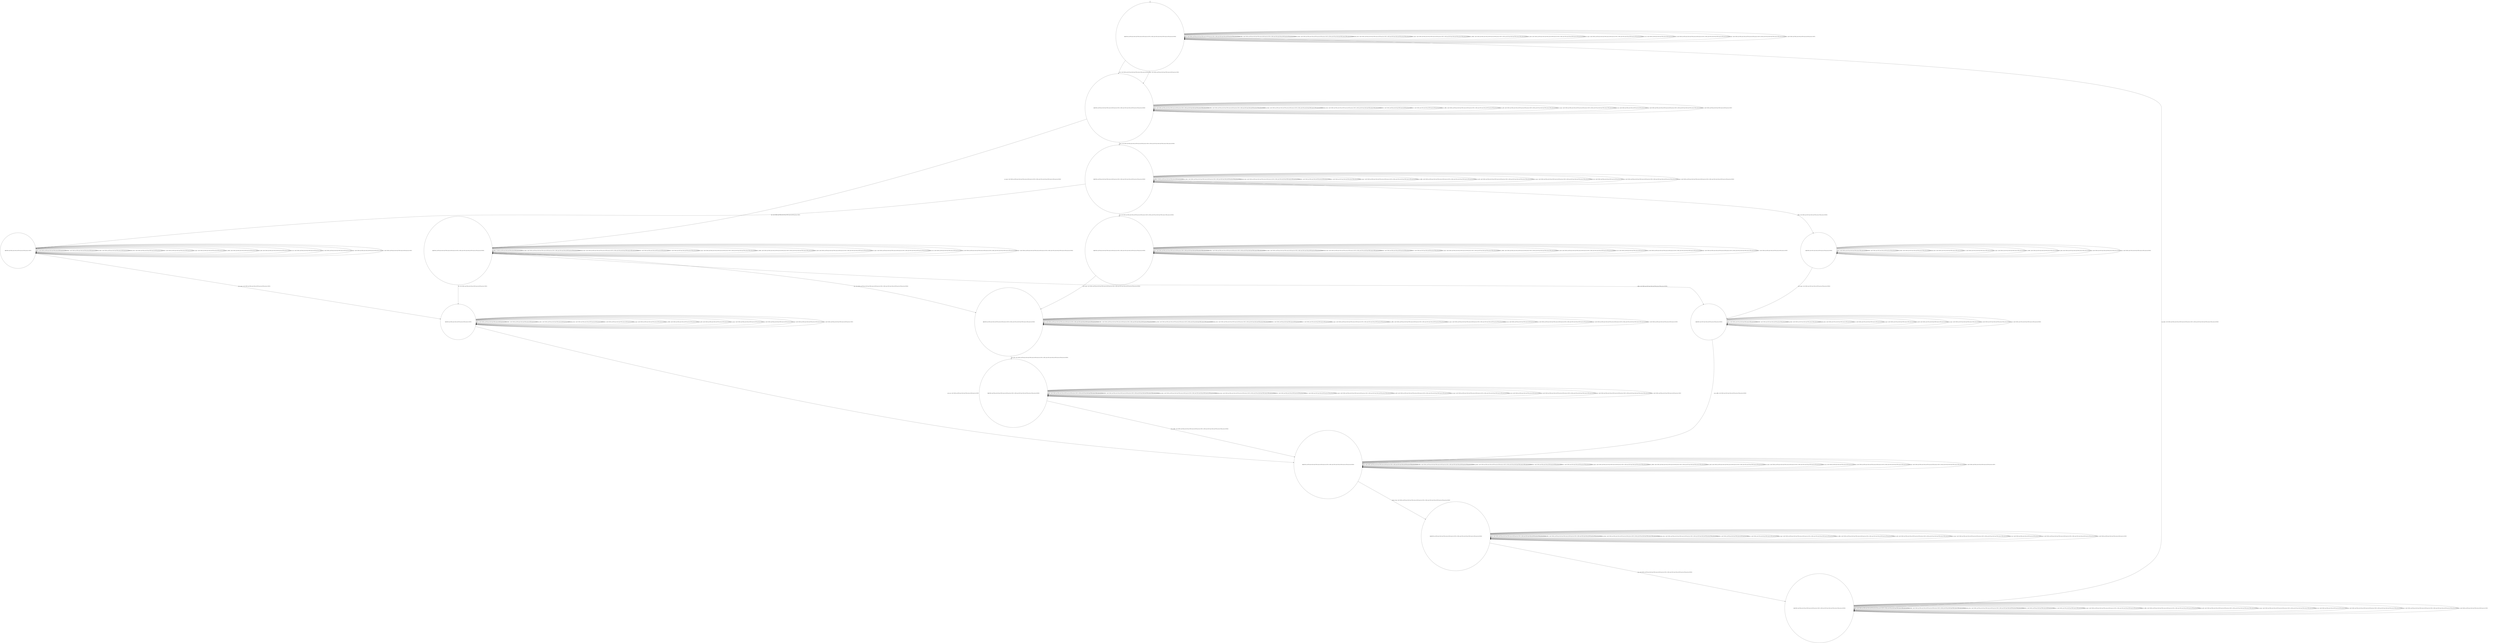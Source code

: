 digraph g {
	edge [lblstyle="above, sloped"];
	s0 [shape="circle" label="0@[((DOL and TEA and CAP and TON and not EUR and not COF) or (DOL and COF and CAP and TON and not TEA and not EUR))]"];
	s1 [shape="circle" label="1@[((DOL and TEA and CAP and TON and not EUR and not COF) or (DOL and COF and CAP and TON and not TEA and not EUR))]"];
	s2 [shape="circle" label="2@[((DOL and TEA and CAP and TON and not EUR and not COF) or (DOL and COF and CAP and TON and not TEA and not EUR))]"];
	s3 [shape="circle" label="3@[((DOL and TEA and CAP and TON and not EUR and not COF) or (DOL and COF and CAP and TON and not TEA and not EUR))]"];
	s4 [shape="circle" label="4@[((DOL and TEA and CAP and TON and not EUR and not COF) or (DOL and COF and CAP and TON and not TEA and not EUR))]"];
	s5 [shape="circle" label="5@[((DOL and TEA and CAP and TON and not EUR and not COF))]"];
	s6 [shape="circle" label="6@[((DOL and TEA and CAP and TON and not EUR and not COF) or (DOL and COF and CAP and TON and not TEA and not EUR))]"];
	s7 [shape="circle" label="7@[((DOL and TEA and CAP and TON and not EUR and not COF))]"];
	s8 [shape="circle" label="8@[((DOL and TEA and CAP and TON and not EUR and not COF) or (DOL and COF and CAP and TON and not TEA and not EUR))]"];
	s9 [shape="circle" label="9@[((DOL and TEA and CAP and TON and not EUR and not COF) or (DOL and COF and CAP and TON and not TEA and not EUR))]"];
	s10 [shape="circle" label="10@[((DOL and TEA and CAP and TON and not EUR and not COF) or (DOL and COF and CAP and TON and not TEA and not EUR))]"];
	s11 [shape="circle" label="11@[((DOL and TEA and CAP and TON and not EUR and not COF) or (DOL and COF and CAP and TON and not TEA and not EUR))]"];
	s12 [shape="circle" label="12@[((DOL and COF and CAP and TON and not TEA and not EUR))]"];
	s13 [shape="circle" label="13@[((DOL and COF and CAP and TON and not TEA and not EUR))]"];
	s0 -> s0 [label="cap / nok() [((DOL and TEA and CAP and TON and not EUR and not COF) or (DOL and COF and CAP and TON and not TEA and not EUR))]"];
	s0 -> s0 [label="coffee / nok() [((DOL and TEA and CAP and TON and not EUR and not COF) or (DOL and COF and CAP and TON and not TEA and not EUR))]"];
	s0 -> s0 [label="cup_taken / nok() [((DOL and TEA and CAP and TON and not EUR and not COF) or (DOL and COF and CAP and TON and not TEA and not EUR))]"];
	s0 -> s0 [label="display_done / nok() [((DOL and TEA and CAP and TON and not EUR and not COF) or (DOL and COF and CAP and TON and not TEA and not EUR))]"];
	s0 -> s1 [label="dollar / ok() [((DOL and TEA and CAP and TON and not EUR and not COF))]"];
	s0 -> s1 [label="euro / ok() [((DOL and COF and CAP and TON and not TEA and not EUR))]"];
	s0 -> s0 [label="no_sugar / nok() [((DOL and TEA and CAP and TON and not EUR and not COF) or (DOL and COF and CAP and TON and not TEA and not EUR))]"];
	s0 -> s0 [label="pour_coffee / nok() [((DOL and TEA and CAP and TON and not EUR and not COF) or (DOL and COF and CAP and TON and not TEA and not EUR))]"];
	s0 -> s0 [label="pour_milk / nok() [((DOL and TEA and CAP and TON and not EUR and not COF) or (DOL and COF and CAP and TON and not TEA and not EUR))]"];
	s0 -> s0 [label="pour_sugar / nok() [((DOL and TEA and CAP and TON and not EUR and not COF) or (DOL and COF and CAP and TON and not TEA and not EUR))]"];
	s0 -> s0 [label="pour_tea / nok() [((DOL and TEA and CAP and TON and not EUR and not COF))]"];
	s0 -> s0 [label="ring / nok() [((DOL and TEA and CAP and TON and not EUR and not COF) or (DOL and COF and CAP and TON and not TEA and not EUR))]"];
	s0 -> s0 [label="sugar / nok() [((DOL and TEA and CAP and TON and not EUR and not COF) or (DOL and COF and CAP and TON and not TEA and not EUR))]"];
	s0 -> s0 [label="tea / nok() [((DOL and TEA and CAP and TON and not EUR and not COF))]"];
	s1 -> s1 [label="cap / nok() [((DOL and TEA and CAP and TON and not EUR and not COF) or (DOL and COF and CAP and TON and not TEA and not EUR))]"];
	s1 -> s1 [label="coffee / nok() [((DOL and TEA and CAP and TON and not EUR and not COF) or (DOL and COF and CAP and TON and not TEA and not EUR))]"];
	s1 -> s1 [label="cup_taken / nok() [((DOL and TEA and CAP and TON and not EUR and not COF) or (DOL and COF and CAP and TON and not TEA and not EUR))]"];
	s1 -> s1 [label="display_done / nok() [((DOL and TEA and CAP and TON and not EUR and not COF) or (DOL and COF and CAP and TON and not TEA and not EUR))]"];
	s1 -> s1 [label="dollar / nok() [((DOL and TEA and CAP and TON and not EUR and not COF))]"];
	s1 -> s1 [label="euro / nok() [((DOL and COF and CAP and TON and not TEA and not EUR))]"];
	s1 -> s2 [label="no_sugar / ok() [((DOL and TEA and CAP and TON and not EUR and not COF) or (DOL and COF and CAP and TON and not TEA and not EUR))]"];
	s1 -> s1 [label="pour_coffee / nok() [((DOL and TEA and CAP and TON and not EUR and not COF) or (DOL and COF and CAP and TON and not TEA and not EUR))]"];
	s1 -> s1 [label="pour_milk / nok() [((DOL and TEA and CAP and TON and not EUR and not COF) or (DOL and COF and CAP and TON and not TEA and not EUR))]"];
	s1 -> s1 [label="pour_sugar / nok() [((DOL and TEA and CAP and TON and not EUR and not COF) or (DOL and COF and CAP and TON and not TEA and not EUR))]"];
	s1 -> s1 [label="pour_tea / nok() [((DOL and TEA and CAP and TON and not EUR and not COF))]"];
	s1 -> s1 [label="ring / nok() [((DOL and TEA and CAP and TON and not EUR and not COF) or (DOL and COF and CAP and TON and not TEA and not EUR))]"];
	s1 -> s3 [label="sugar / ok() [((DOL and TEA and CAP and TON and not EUR and not COF) or (DOL and COF and CAP and TON and not TEA and not EUR))]"];
	s1 -> s1 [label="tea / nok() [((DOL and TEA and CAP and TON and not EUR and not COF))]"];
	s2 -> s6 [label="cap / ok() [((DOL and TEA and CAP and TON and not EUR and not COF) or (DOL and COF and CAP and TON and not TEA and not EUR))]"];
	s2 -> s13 [label="coffee / ok() [((DOL and COF and CAP and TON and not TEA and not EUR))]"];
	s2 -> s2 [label="coffee / Ω [((DOL and TEA and CAP and TON and not EUR and not COF))]"];
	s2 -> s2 [label="cup_taken / nok() [((DOL and TEA and CAP and TON and not EUR and not COF) or (DOL and COF and CAP and TON and not TEA and not EUR))]"];
	s2 -> s2 [label="display_done / nok() [((DOL and TEA and CAP and TON and not EUR and not COF) or (DOL and COF and CAP and TON and not TEA and not EUR))]"];
	s2 -> s2 [label="dollar / nok() [((DOL and TEA and CAP and TON and not EUR and not COF))]"];
	s2 -> s2 [label="euro / nok() [((DOL and COF and CAP and TON and not TEA and not EUR))]"];
	s2 -> s2 [label="no_sugar / nok() [((DOL and TEA and CAP and TON and not EUR and not COF) or (DOL and COF and CAP and TON and not TEA and not EUR))]"];
	s2 -> s2 [label="pour_coffee / nok() [((DOL and TEA and CAP and TON and not EUR and not COF) or (DOL and COF and CAP and TON and not TEA and not EUR))]"];
	s2 -> s2 [label="pour_milk / nok() [((DOL and TEA and CAP and TON and not EUR and not COF) or (DOL and COF and CAP and TON and not TEA and not EUR))]"];
	s2 -> s2 [label="pour_sugar / nok() [((DOL and TEA and CAP and TON and not EUR and not COF) or (DOL and COF and CAP and TON and not TEA and not EUR))]"];
	s2 -> s2 [label="pour_tea / nok() [((DOL and TEA and CAP and TON and not EUR and not COF))]"];
	s2 -> s2 [label="ring / nok() [((DOL and TEA and CAP and TON and not EUR and not COF) or (DOL and COF and CAP and TON and not TEA and not EUR))]"];
	s2 -> s2 [label="sugar / void() [((DOL and TEA and CAP and TON and not EUR and not COF) or (DOL and COF and CAP and TON and not TEA and not EUR))]"];
	s2 -> s7 [label="tea / ok() [((DOL and TEA and CAP and TON and not EUR and not COF))]"];
	s3 -> s4 [label="cap / ok() [((DOL and TEA and CAP and TON and not EUR and not COF) or (DOL and COF and CAP and TON and not TEA and not EUR))]"];
	s3 -> s12 [label="coffee / ok() [((DOL and COF and CAP and TON and not TEA and not EUR))]"];
	s3 -> s3 [label="coffee / Ω [((DOL and TEA and CAP and TON and not EUR and not COF))]"];
	s3 -> s3 [label="cup_taken / nok() [((DOL and TEA and CAP and TON and not EUR and not COF) or (DOL and COF and CAP and TON and not TEA and not EUR))]"];
	s3 -> s3 [label="display_done / nok() [((DOL and TEA and CAP and TON and not EUR and not COF) or (DOL and COF and CAP and TON and not TEA and not EUR))]"];
	s3 -> s3 [label="dollar / nok() [((DOL and TEA and CAP and TON and not EUR and not COF))]"];
	s3 -> s3 [label="euro / nok() [((DOL and COF and CAP and TON and not TEA and not EUR))]"];
	s3 -> s3 [label="no_sugar / void() [((DOL and TEA and CAP and TON and not EUR and not COF) or (DOL and COF and CAP and TON and not TEA and not EUR))]"];
	s3 -> s3 [label="pour_coffee / nok() [((DOL and TEA and CAP and TON and not EUR and not COF) or (DOL and COF and CAP and TON and not TEA and not EUR))]"];
	s3 -> s3 [label="pour_milk / nok() [((DOL and TEA and CAP and TON and not EUR and not COF) or (DOL and COF and CAP and TON and not TEA and not EUR))]"];
	s3 -> s3 [label="pour_sugar / nok() [((DOL and TEA and CAP and TON and not EUR and not COF) or (DOL and COF and CAP and TON and not TEA and not EUR))]"];
	s3 -> s3 [label="pour_tea / nok() [((DOL and TEA and CAP and TON and not EUR and not COF))]"];
	s3 -> s3 [label="ring / nok() [((DOL and TEA and CAP and TON and not EUR and not COF) or (DOL and COF and CAP and TON and not TEA and not EUR))]"];
	s3 -> s3 [label="sugar / nok() [((DOL and TEA and CAP and TON and not EUR and not COF) or (DOL and COF and CAP and TON and not TEA and not EUR))]"];
	s3 -> s5 [label="tea / ok() [((DOL and TEA and CAP and TON and not EUR and not COF))]"];
	s4 -> s4 [label="cap / nok() [((DOL and TEA and CAP and TON and not EUR and not COF) or (DOL and COF and CAP and TON and not TEA and not EUR))]"];
	s4 -> s4 [label="coffee / void() [((DOL and TEA and CAP and TON and not EUR and not COF) or (DOL and COF and CAP and TON and not TEA and not EUR))]"];
	s4 -> s4 [label="cup_taken / nok() [((DOL and TEA and CAP and TON and not EUR and not COF) or (DOL and COF and CAP and TON and not TEA and not EUR))]"];
	s4 -> s4 [label="display_done / nok() [((DOL and TEA and CAP and TON and not EUR and not COF) or (DOL and COF and CAP and TON and not TEA and not EUR))]"];
	s4 -> s4 [label="dollar / nok() [((DOL and TEA and CAP and TON and not EUR and not COF))]"];
	s4 -> s4 [label="euro / nok() [((DOL and COF and CAP and TON and not TEA and not EUR))]"];
	s4 -> s4 [label="no_sugar / nok() [((DOL and TEA and CAP and TON and not EUR and not COF) or (DOL and COF and CAP and TON and not TEA and not EUR))]"];
	s4 -> s4 [label="pour_coffee / nok() [((DOL and TEA and CAP and TON and not EUR and not COF) or (DOL and COF and CAP and TON and not TEA and not EUR))]"];
	s4 -> s4 [label="pour_milk / nok() [((DOL and TEA and CAP and TON and not EUR and not COF) or (DOL and COF and CAP and TON and not TEA and not EUR))]"];
	s4 -> s6 [label="pour_sugar / ok() [((DOL and TEA and CAP and TON and not EUR and not COF) or (DOL and COF and CAP and TON and not TEA and not EUR))]"];
	s4 -> s4 [label="pour_tea / nok() [((DOL and TEA and CAP and TON and not EUR and not COF))]"];
	s4 -> s4 [label="ring / nok() [((DOL and TEA and CAP and TON and not EUR and not COF) or (DOL and COF and CAP and TON and not TEA and not EUR))]"];
	s4 -> s4 [label="sugar / nok() [((DOL and TEA and CAP and TON and not EUR and not COF) or (DOL and COF and CAP and TON and not TEA and not EUR))]"];
	s4 -> s4 [label="tea / void() [((DOL and TEA and CAP and TON and not EUR and not COF))]"];
	s5 -> s5 [label="cap / void() [((DOL and TEA and CAP and TON and not EUR and not COF))]"];
	s5 -> s5 [label="coffee / void() [((DOL and TEA and CAP and TON and not EUR and not COF))]"];
	s5 -> s5 [label="cup_taken / nok() [((DOL and TEA and CAP and TON and not EUR and not COF))]"];
	s5 -> s5 [label="display_done / nok() [((DOL and TEA and CAP and TON and not EUR and not COF))]"];
	s5 -> s5 [label="dollar / nok() [((DOL and TEA and CAP and TON and not EUR and not COF))]"];
	s5 -> s5 [label="no_sugar / nok() [((DOL and TEA and CAP and TON and not EUR and not COF))]"];
	s5 -> s5 [label="pour_coffee / nok() [((DOL and TEA and CAP and TON and not EUR and not COF))]"];
	s5 -> s5 [label="pour_milk / nok() [((DOL and TEA and CAP and TON and not EUR and not COF))]"];
	s5 -> s7 [label="pour_sugar / ok() [((DOL and TEA and CAP and TON and not EUR and not COF))]"];
	s5 -> s5 [label="pour_tea / nok() [((DOL and TEA and CAP and TON and not EUR and not COF))]"];
	s5 -> s5 [label="ring / nok() [((DOL and TEA and CAP and TON and not EUR and not COF))]"];
	s5 -> s5 [label="sugar / nok() [((DOL and TEA and CAP and TON and not EUR and not COF))]"];
	s5 -> s5 [label="tea / nok() [((DOL and TEA and CAP and TON and not EUR and not COF))]"];
	s6 -> s6 [label="cap / nok() [((DOL and TEA and CAP and TON and not EUR and not COF) or (DOL and COF and CAP and TON and not TEA and not EUR))]"];
	s6 -> s6 [label="coffee / void() [((DOL and TEA and CAP and TON and not EUR and not COF) or (DOL and COF and CAP and TON and not TEA and not EUR))]"];
	s6 -> s6 [label="cup_taken / nok() [((DOL and TEA and CAP and TON and not EUR and not COF) or (DOL and COF and CAP and TON and not TEA and not EUR))]"];
	s6 -> s6 [label="display_done / nok() [((DOL and TEA and CAP and TON and not EUR and not COF) or (DOL and COF and CAP and TON and not TEA and not EUR))]"];
	s6 -> s6 [label="dollar / nok() [((DOL and TEA and CAP and TON and not EUR and not COF))]"];
	s6 -> s6 [label="euro / nok() [((DOL and COF and CAP and TON and not TEA and not EUR))]"];
	s6 -> s6 [label="no_sugar / nok() [((DOL and TEA and CAP and TON and not EUR and not COF) or (DOL and COF and CAP and TON and not TEA and not EUR))]"];
	s6 -> s6 [label="pour_coffee / nok() [((DOL and TEA and CAP and TON and not EUR and not COF) or (DOL and COF and CAP and TON and not TEA and not EUR))]"];
	s6 -> s9 [label="pour_milk / ok() [((DOL and TEA and CAP and TON and not EUR and not COF) or (DOL and COF and CAP and TON and not TEA and not EUR))]"];
	s6 -> s6 [label="pour_sugar / nok() [((DOL and TEA and CAP and TON and not EUR and not COF) or (DOL and COF and CAP and TON and not TEA and not EUR))]"];
	s6 -> s6 [label="pour_tea / nok() [((DOL and TEA and CAP and TON and not EUR and not COF))]"];
	s6 -> s6 [label="ring / nok() [((DOL and TEA and CAP and TON and not EUR and not COF) or (DOL and COF and CAP and TON and not TEA and not EUR))]"];
	s6 -> s6 [label="sugar / nok() [((DOL and TEA and CAP and TON and not EUR and not COF) or (DOL and COF and CAP and TON and not TEA and not EUR))]"];
	s6 -> s6 [label="tea / void() [((DOL and TEA and CAP and TON and not EUR and not COF))]"];
	s7 -> s7 [label="cap / void() [((DOL and TEA and CAP and TON and not EUR and not COF))]"];
	s7 -> s7 [label="coffee / void() [((DOL and TEA and CAP and TON and not EUR and not COF))]"];
	s7 -> s7 [label="cup_taken / nok() [((DOL and TEA and CAP and TON and not EUR and not COF))]"];
	s7 -> s7 [label="display_done / nok() [((DOL and TEA and CAP and TON and not EUR and not COF))]"];
	s7 -> s7 [label="dollar / nok() [((DOL and TEA and CAP and TON and not EUR and not COF))]"];
	s7 -> s7 [label="no_sugar / nok() [((DOL and TEA and CAP and TON and not EUR and not COF))]"];
	s7 -> s7 [label="pour_coffee / nok() [((DOL and TEA and CAP and TON and not EUR and not COF))]"];
	s7 -> s7 [label="pour_milk / nok() [((DOL and TEA and CAP and TON and not EUR and not COF))]"];
	s7 -> s7 [label="pour_sugar / nok() [((DOL and TEA and CAP and TON and not EUR and not COF))]"];
	s7 -> s8 [label="pour_tea / ok() [((DOL and TEA and CAP and TON and not EUR and not COF))]"];
	s7 -> s7 [label="ring / nok() [((DOL and TEA and CAP and TON and not EUR and not COF))]"];
	s7 -> s7 [label="sugar / nok() [((DOL and TEA and CAP and TON and not EUR and not COF))]"];
	s7 -> s7 [label="tea / nok() [((DOL and TEA and CAP and TON and not EUR and not COF))]"];
	s8 -> s8 [label="cap / nok() [((DOL and TEA and CAP and TON and not EUR and not COF) or (DOL and COF and CAP and TON and not TEA and not EUR))]"];
	s8 -> s8 [label="coffee / nok() [((DOL and TEA and CAP and TON and not EUR and not COF) or (DOL and COF and CAP and TON and not TEA and not EUR))]"];
	s8 -> s8 [label="cup_taken / nok() [((DOL and TEA and CAP and TON and not EUR and not COF) or (DOL and COF and CAP and TON and not TEA and not EUR))]"];
	s8 -> s10 [label="display_done / ok() [((DOL and TEA and CAP and TON and not EUR and not COF) or (DOL and COF and CAP and TON and not TEA and not EUR))]"];
	s8 -> s8 [label="dollar / nok() [((DOL and TEA and CAP and TON and not EUR and not COF))]"];
	s8 -> s8 [label="euro / nok() [((DOL and COF and CAP and TON and not TEA and not EUR))]"];
	s8 -> s8 [label="no_sugar / nok() [((DOL and TEA and CAP and TON and not EUR and not COF) or (DOL and COF and CAP and TON and not TEA and not EUR))]"];
	s8 -> s8 [label="pour_coffee / nok() [((DOL and TEA and CAP and TON and not EUR and not COF) or (DOL and COF and CAP and TON and not TEA and not EUR))]"];
	s8 -> s8 [label="pour_milk / nok() [((DOL and TEA and CAP and TON and not EUR and not COF) or (DOL and COF and CAP and TON and not TEA and not EUR))]"];
	s8 -> s8 [label="pour_sugar / nok() [((DOL and TEA and CAP and TON and not EUR and not COF) or (DOL and COF and CAP and TON and not TEA and not EUR))]"];
	s8 -> s8 [label="pour_tea / nok() [((DOL and TEA and CAP and TON and not EUR and not COF))]"];
	s8 -> s8 [label="ring / nok() [((DOL and TEA and CAP and TON and not EUR and not COF) or (DOL and COF and CAP and TON and not TEA and not EUR))]"];
	s8 -> s8 [label="sugar / nok() [((DOL and TEA and CAP and TON and not EUR and not COF) or (DOL and COF and CAP and TON and not TEA and not EUR))]"];
	s8 -> s8 [label="tea / nok() [((DOL and TEA and CAP and TON and not EUR and not COF))]"];
	s9 -> s9 [label="cap / nok() [((DOL and TEA and CAP and TON and not EUR and not COF) or (DOL and COF and CAP and TON and not TEA and not EUR))]"];
	s9 -> s9 [label="coffee / nok() [((DOL and TEA and CAP and TON and not EUR and not COF) or (DOL and COF and CAP and TON and not TEA and not EUR))]"];
	s9 -> s9 [label="cup_taken / nok() [((DOL and TEA and CAP and TON and not EUR and not COF) or (DOL and COF and CAP and TON and not TEA and not EUR))]"];
	s9 -> s9 [label="display_done / nok() [((DOL and TEA and CAP and TON and not EUR and not COF) or (DOL and COF and CAP and TON and not TEA and not EUR))]"];
	s9 -> s9 [label="dollar / nok() [((DOL and TEA and CAP and TON and not EUR and not COF))]"];
	s9 -> s9 [label="euro / nok() [((DOL and COF and CAP and TON and not TEA and not EUR))]"];
	s9 -> s9 [label="no_sugar / nok() [((DOL and TEA and CAP and TON and not EUR and not COF) or (DOL and COF and CAP and TON and not TEA and not EUR))]"];
	s9 -> s8 [label="pour_coffee / ok() [((DOL and TEA and CAP and TON and not EUR and not COF) or (DOL and COF and CAP and TON and not TEA and not EUR))]"];
	s9 -> s9 [label="pour_milk / nok() [((DOL and TEA and CAP and TON and not EUR and not COF) or (DOL and COF and CAP and TON and not TEA and not EUR))]"];
	s9 -> s9 [label="pour_sugar / nok() [((DOL and TEA and CAP and TON and not EUR and not COF) or (DOL and COF and CAP and TON and not TEA and not EUR))]"];
	s9 -> s9 [label="pour_tea / nok() [((DOL and TEA and CAP and TON and not EUR and not COF))]"];
	s9 -> s9 [label="ring / nok() [((DOL and TEA and CAP and TON and not EUR and not COF) or (DOL and COF and CAP and TON and not TEA and not EUR))]"];
	s9 -> s9 [label="sugar / nok() [((DOL and TEA and CAP and TON and not EUR and not COF) or (DOL and COF and CAP and TON and not TEA and not EUR))]"];
	s9 -> s9 [label="tea / nok() [((DOL and TEA and CAP and TON and not EUR and not COF))]"];
	s10 -> s10 [label="cap / nok() [((DOL and TEA and CAP and TON and not EUR and not COF) or (DOL and COF and CAP and TON and not TEA and not EUR))]"];
	s10 -> s10 [label="coffee / nok() [((DOL and TEA and CAP and TON and not EUR and not COF) or (DOL and COF and CAP and TON and not TEA and not EUR))]"];
	s10 -> s10 [label="cup_taken / nok() [((DOL and TEA and CAP and TON and not EUR and not COF) or (DOL and COF and CAP and TON and not TEA and not EUR))]"];
	s10 -> s10 [label="display_done / nok() [((DOL and TEA and CAP and TON and not EUR and not COF) or (DOL and COF and CAP and TON and not TEA and not EUR))]"];
	s10 -> s10 [label="dollar / nok() [((DOL and TEA and CAP and TON and not EUR and not COF))]"];
	s10 -> s10 [label="euro / nok() [((DOL and COF and CAP and TON and not TEA and not EUR))]"];
	s10 -> s10 [label="no_sugar / nok() [((DOL and TEA and CAP and TON and not EUR and not COF) or (DOL and COF and CAP and TON and not TEA and not EUR))]"];
	s10 -> s10 [label="pour_coffee / nok() [((DOL and TEA and CAP and TON and not EUR and not COF) or (DOL and COF and CAP and TON and not TEA and not EUR))]"];
	s10 -> s10 [label="pour_milk / nok() [((DOL and TEA and CAP and TON and not EUR and not COF) or (DOL and COF and CAP and TON and not TEA and not EUR))]"];
	s10 -> s10 [label="pour_sugar / nok() [((DOL and TEA and CAP and TON and not EUR and not COF) or (DOL and COF and CAP and TON and not TEA and not EUR))]"];
	s10 -> s10 [label="pour_tea / nok() [((DOL and TEA and CAP and TON and not EUR and not COF))]"];
	s10 -> s11 [label="ring / ok() [((DOL and TEA and CAP and TON and not EUR and not COF) or (DOL and COF and CAP and TON and not TEA and not EUR))]"];
	s10 -> s10 [label="sugar / nok() [((DOL and TEA and CAP and TON and not EUR and not COF) or (DOL and COF and CAP and TON and not TEA and not EUR))]"];
	s10 -> s10 [label="tea / nok() [((DOL and TEA and CAP and TON and not EUR and not COF))]"];
	s11 -> s11 [label="cap / nok() [((DOL and TEA and CAP and TON and not EUR and not COF) or (DOL and COF and CAP and TON and not TEA and not EUR))]"];
	s11 -> s11 [label="coffee / nok() [((DOL and TEA and CAP and TON and not EUR and not COF) or (DOL and COF and CAP and TON and not TEA and not EUR))]"];
	s11 -> s0 [label="cup_taken / ok() [((DOL and TEA and CAP and TON and not EUR and not COF) or (DOL and COF and CAP and TON and not TEA and not EUR))]"];
	s11 -> s11 [label="display_done / nok() [((DOL and TEA and CAP and TON and not EUR and not COF) or (DOL and COF and CAP and TON and not TEA and not EUR))]"];
	s11 -> s11 [label="dollar / nok() [((DOL and TEA and CAP and TON and not EUR and not COF))]"];
	s11 -> s11 [label="euro / nok() [((DOL and COF and CAP and TON and not TEA and not EUR))]"];
	s11 -> s11 [label="no_sugar / nok() [((DOL and TEA and CAP and TON and not EUR and not COF) or (DOL and COF and CAP and TON and not TEA and not EUR))]"];
	s11 -> s11 [label="pour_coffee / nok() [((DOL and TEA and CAP and TON and not EUR and not COF) or (DOL and COF and CAP and TON and not TEA and not EUR))]"];
	s11 -> s11 [label="pour_milk / nok() [((DOL and TEA and CAP and TON and not EUR and not COF) or (DOL and COF and CAP and TON and not TEA and not EUR))]"];
	s11 -> s11 [label="pour_sugar / nok() [((DOL and TEA and CAP and TON and not EUR and not COF) or (DOL and COF and CAP and TON and not TEA and not EUR))]"];
	s11 -> s11 [label="pour_tea / nok() [((DOL and TEA and CAP and TON and not EUR and not COF))]"];
	s11 -> s11 [label="ring / nok() [((DOL and TEA and CAP and TON and not EUR and not COF) or (DOL and COF and CAP and TON and not TEA and not EUR))]"];
	s11 -> s11 [label="sugar / nok() [((DOL and TEA and CAP and TON and not EUR and not COF) or (DOL and COF and CAP and TON and not TEA and not EUR))]"];
	s11 -> s11 [label="tea / nok() [((DOL and TEA and CAP and TON and not EUR and not COF))]"];
	s12 -> s12 [label="cap / void() [((DOL and COF and CAP and TON and not TEA and not EUR))]"];
	s12 -> s12 [label="coffee / nok() [((DOL and COF and CAP and TON and not TEA and not EUR))]"];
	s12 -> s12 [label="cup_taken / nok() [((DOL and COF and CAP and TON and not TEA and not EUR))]"];
	s12 -> s12 [label="display_done / nok() [((DOL and COF and CAP and TON and not TEA and not EUR))]"];
	s12 -> s12 [label="euro / nok() [((DOL and COF and CAP and TON and not TEA and not EUR))]"];
	s12 -> s12 [label="no_sugar / nok() [((DOL and COF and CAP and TON and not TEA and not EUR))]"];
	s12 -> s12 [label="pour_coffee / nok() [((DOL and COF and CAP and TON and not TEA and not EUR))]"];
	s12 -> s12 [label="pour_milk / nok() [((DOL and COF and CAP and TON and not TEA and not EUR))]"];
	s12 -> s13 [label="pour_sugar / ok() [((DOL and COF and CAP and TON and not TEA and not EUR))]"];
	s12 -> s12 [label="ring / nok() [((DOL and COF and CAP and TON and not TEA and not EUR))]"];
	s12 -> s12 [label="sugar / nok() [((DOL and COF and CAP and TON and not TEA and not EUR))]"];
	s13 -> s13 [label="cap / void() [((DOL and COF and CAP and TON and not TEA and not EUR))]"];
	s13 -> s13 [label="coffee / nok() [((DOL and COF and CAP and TON and not TEA and not EUR))]"];
	s13 -> s13 [label="cup_taken / nok() [((DOL and COF and CAP and TON and not TEA and not EUR))]"];
	s13 -> s13 [label="display_done / nok() [((DOL and COF and CAP and TON and not TEA and not EUR))]"];
	s13 -> s13 [label="euro / nok() [((DOL and COF and CAP and TON and not TEA and not EUR))]"];
	s13 -> s13 [label="no_sugar / nok() [((DOL and COF and CAP and TON and not TEA and not EUR))]"];
	s13 -> s8 [label="pour_coffee / ok() [((DOL and COF and CAP and TON and not TEA and not EUR))]"];
	s13 -> s13 [label="pour_milk / nok() [((DOL and COF and CAP and TON and not TEA and not EUR))]"];
	s13 -> s13 [label="pour_sugar / nok() [((DOL and COF and CAP and TON and not TEA and not EUR))]"];
	s13 -> s13 [label="ring / nok() [((DOL and COF and CAP and TON and not TEA and not EUR))]"];
	s13 -> s13 [label="sugar / nok() [((DOL and COF and CAP and TON and not TEA and not EUR))]"];
	__start0 [label="" shape="none" width="0" height="0"];
	__start0 -> s0;
}